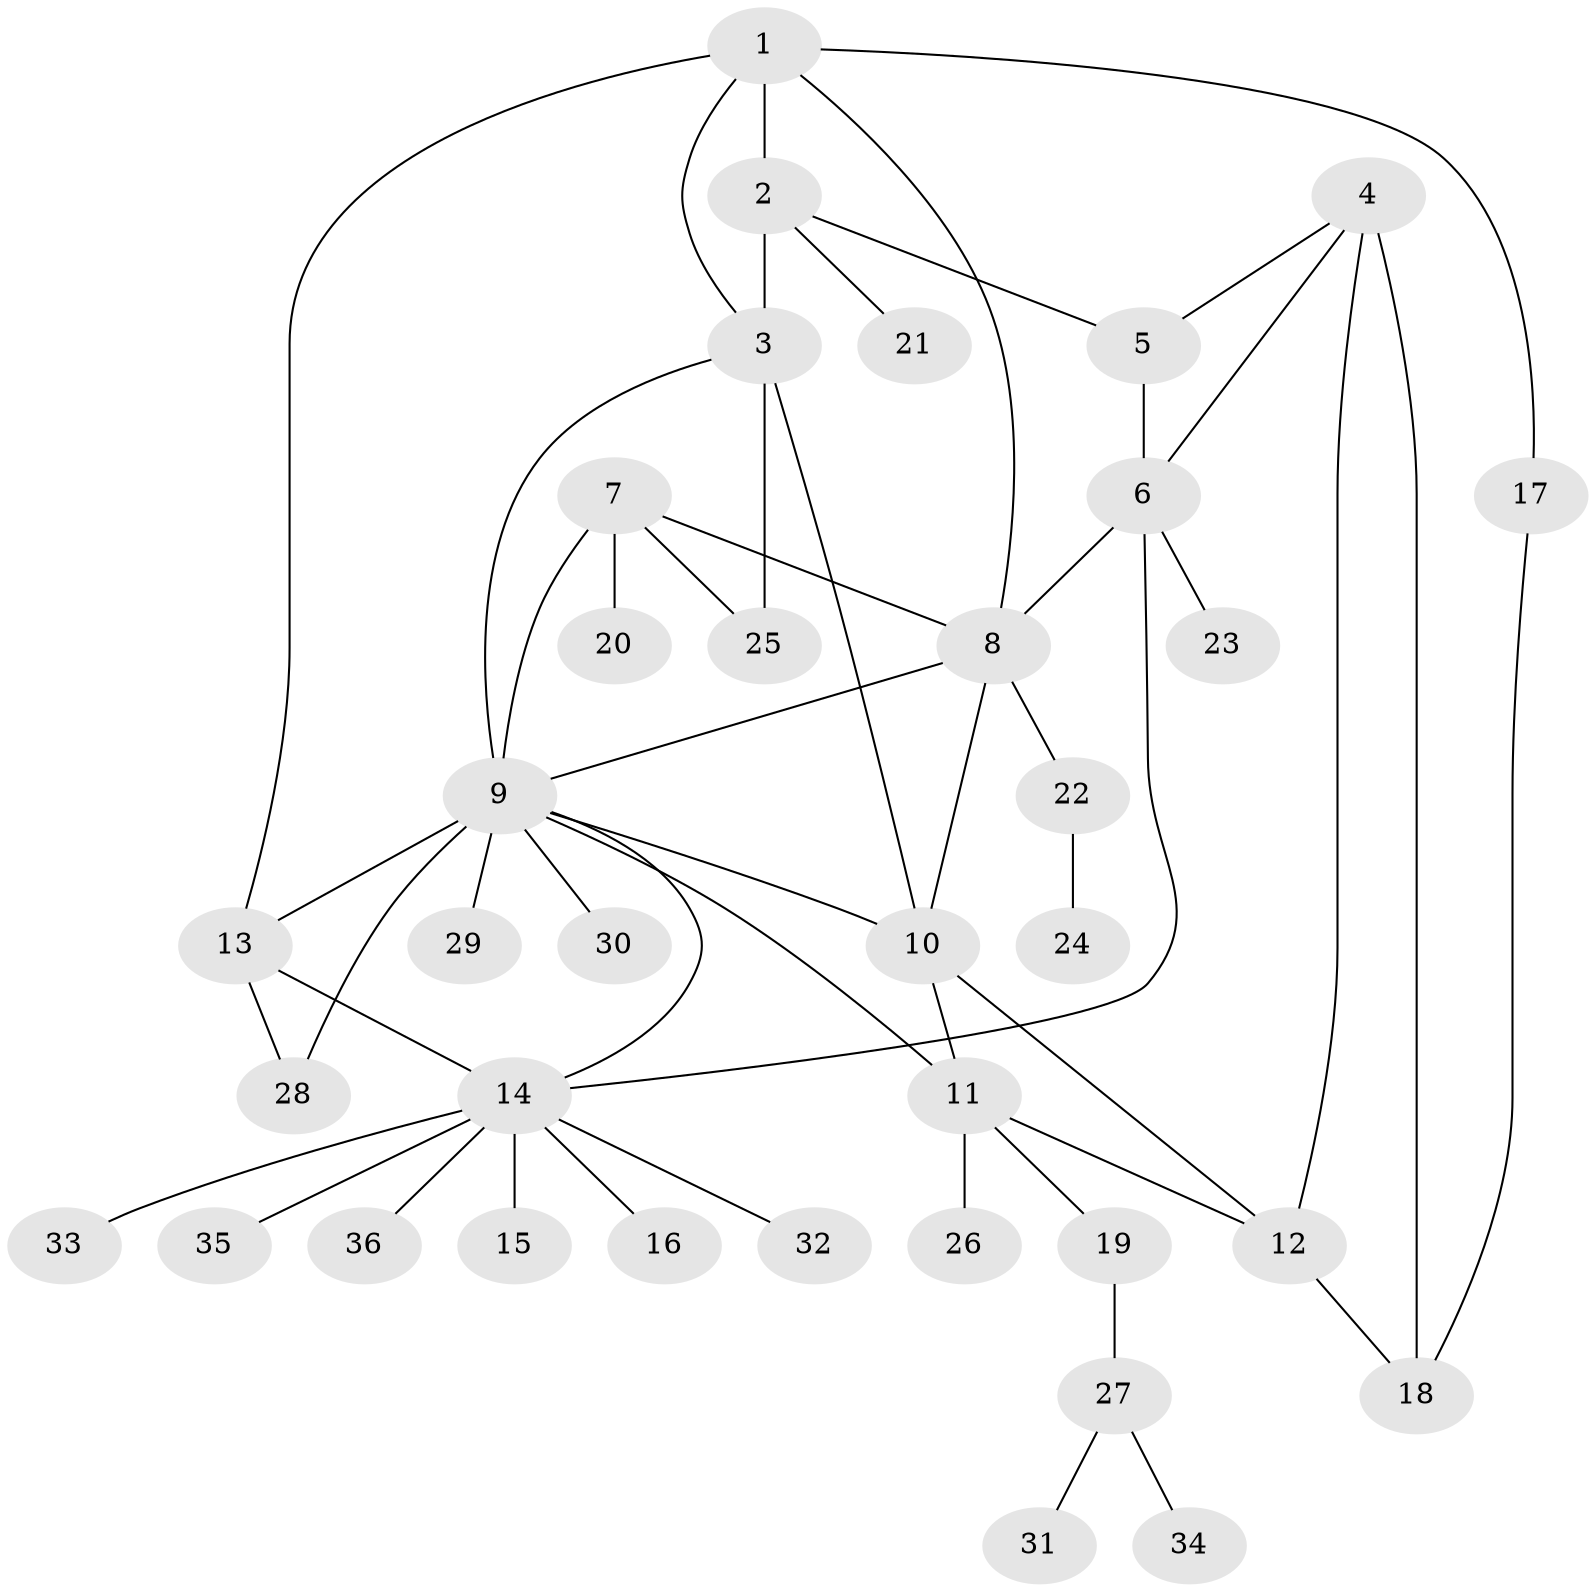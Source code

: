// original degree distribution, {6: 0.06944444444444445, 11: 0.013888888888888888, 3: 0.06944444444444445, 7: 0.041666666666666664, 4: 0.027777777777777776, 5: 0.041666666666666664, 10: 0.013888888888888888, 1: 0.5277777777777778, 2: 0.19444444444444445}
// Generated by graph-tools (version 1.1) at 2025/37/03/09/25 02:37:24]
// undirected, 36 vertices, 52 edges
graph export_dot {
graph [start="1"]
  node [color=gray90,style=filled];
  1;
  2;
  3;
  4;
  5;
  6;
  7;
  8;
  9;
  10;
  11;
  12;
  13;
  14;
  15;
  16;
  17;
  18;
  19;
  20;
  21;
  22;
  23;
  24;
  25;
  26;
  27;
  28;
  29;
  30;
  31;
  32;
  33;
  34;
  35;
  36;
  1 -- 2 [weight=1.0];
  1 -- 3 [weight=1.0];
  1 -- 8 [weight=1.0];
  1 -- 13 [weight=1.0];
  1 -- 17 [weight=1.0];
  2 -- 3 [weight=7.0];
  2 -- 5 [weight=1.0];
  2 -- 21 [weight=1.0];
  3 -- 9 [weight=1.0];
  3 -- 10 [weight=1.0];
  3 -- 25 [weight=1.0];
  4 -- 5 [weight=1.0];
  4 -- 6 [weight=1.0];
  4 -- 12 [weight=1.0];
  4 -- 18 [weight=3.0];
  5 -- 6 [weight=1.0];
  6 -- 8 [weight=1.0];
  6 -- 14 [weight=1.0];
  6 -- 23 [weight=1.0];
  7 -- 8 [weight=1.0];
  7 -- 9 [weight=1.0];
  7 -- 20 [weight=3.0];
  7 -- 25 [weight=1.0];
  8 -- 9 [weight=1.0];
  8 -- 10 [weight=1.0];
  8 -- 22 [weight=1.0];
  9 -- 10 [weight=1.0];
  9 -- 11 [weight=1.0];
  9 -- 13 [weight=2.0];
  9 -- 14 [weight=1.0];
  9 -- 28 [weight=1.0];
  9 -- 29 [weight=1.0];
  9 -- 30 [weight=1.0];
  10 -- 11 [weight=1.0];
  10 -- 12 [weight=1.0];
  11 -- 12 [weight=1.0];
  11 -- 19 [weight=1.0];
  11 -- 26 [weight=1.0];
  12 -- 18 [weight=1.0];
  13 -- 14 [weight=1.0];
  13 -- 28 [weight=1.0];
  14 -- 15 [weight=1.0];
  14 -- 16 [weight=1.0];
  14 -- 32 [weight=1.0];
  14 -- 33 [weight=1.0];
  14 -- 35 [weight=1.0];
  14 -- 36 [weight=1.0];
  17 -- 18 [weight=1.0];
  19 -- 27 [weight=1.0];
  22 -- 24 [weight=1.0];
  27 -- 31 [weight=1.0];
  27 -- 34 [weight=1.0];
}
